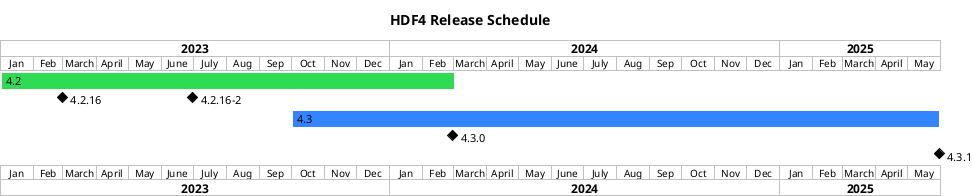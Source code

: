 @startgantt

title HDF4 Release Schedule

projectscale monthly
Project starts 2023-01-01

[4.2] starts 2022-01-01 and lasts 61 weeks
[4.2.16] happens 2023-02-28
[4.2.16-2] happens 2023-06-30
[4.2.16-2] displays on same row as [4.2.16]
[4.2] is colored in #2EDB54

[4.3] starts 2023-10-01 and lasts 87 weeks
[4.3.0] happens 2024-02-29
[4.3.1] happens 2025-05-30
[4.3] is colored in #3385FF

@endgantt
